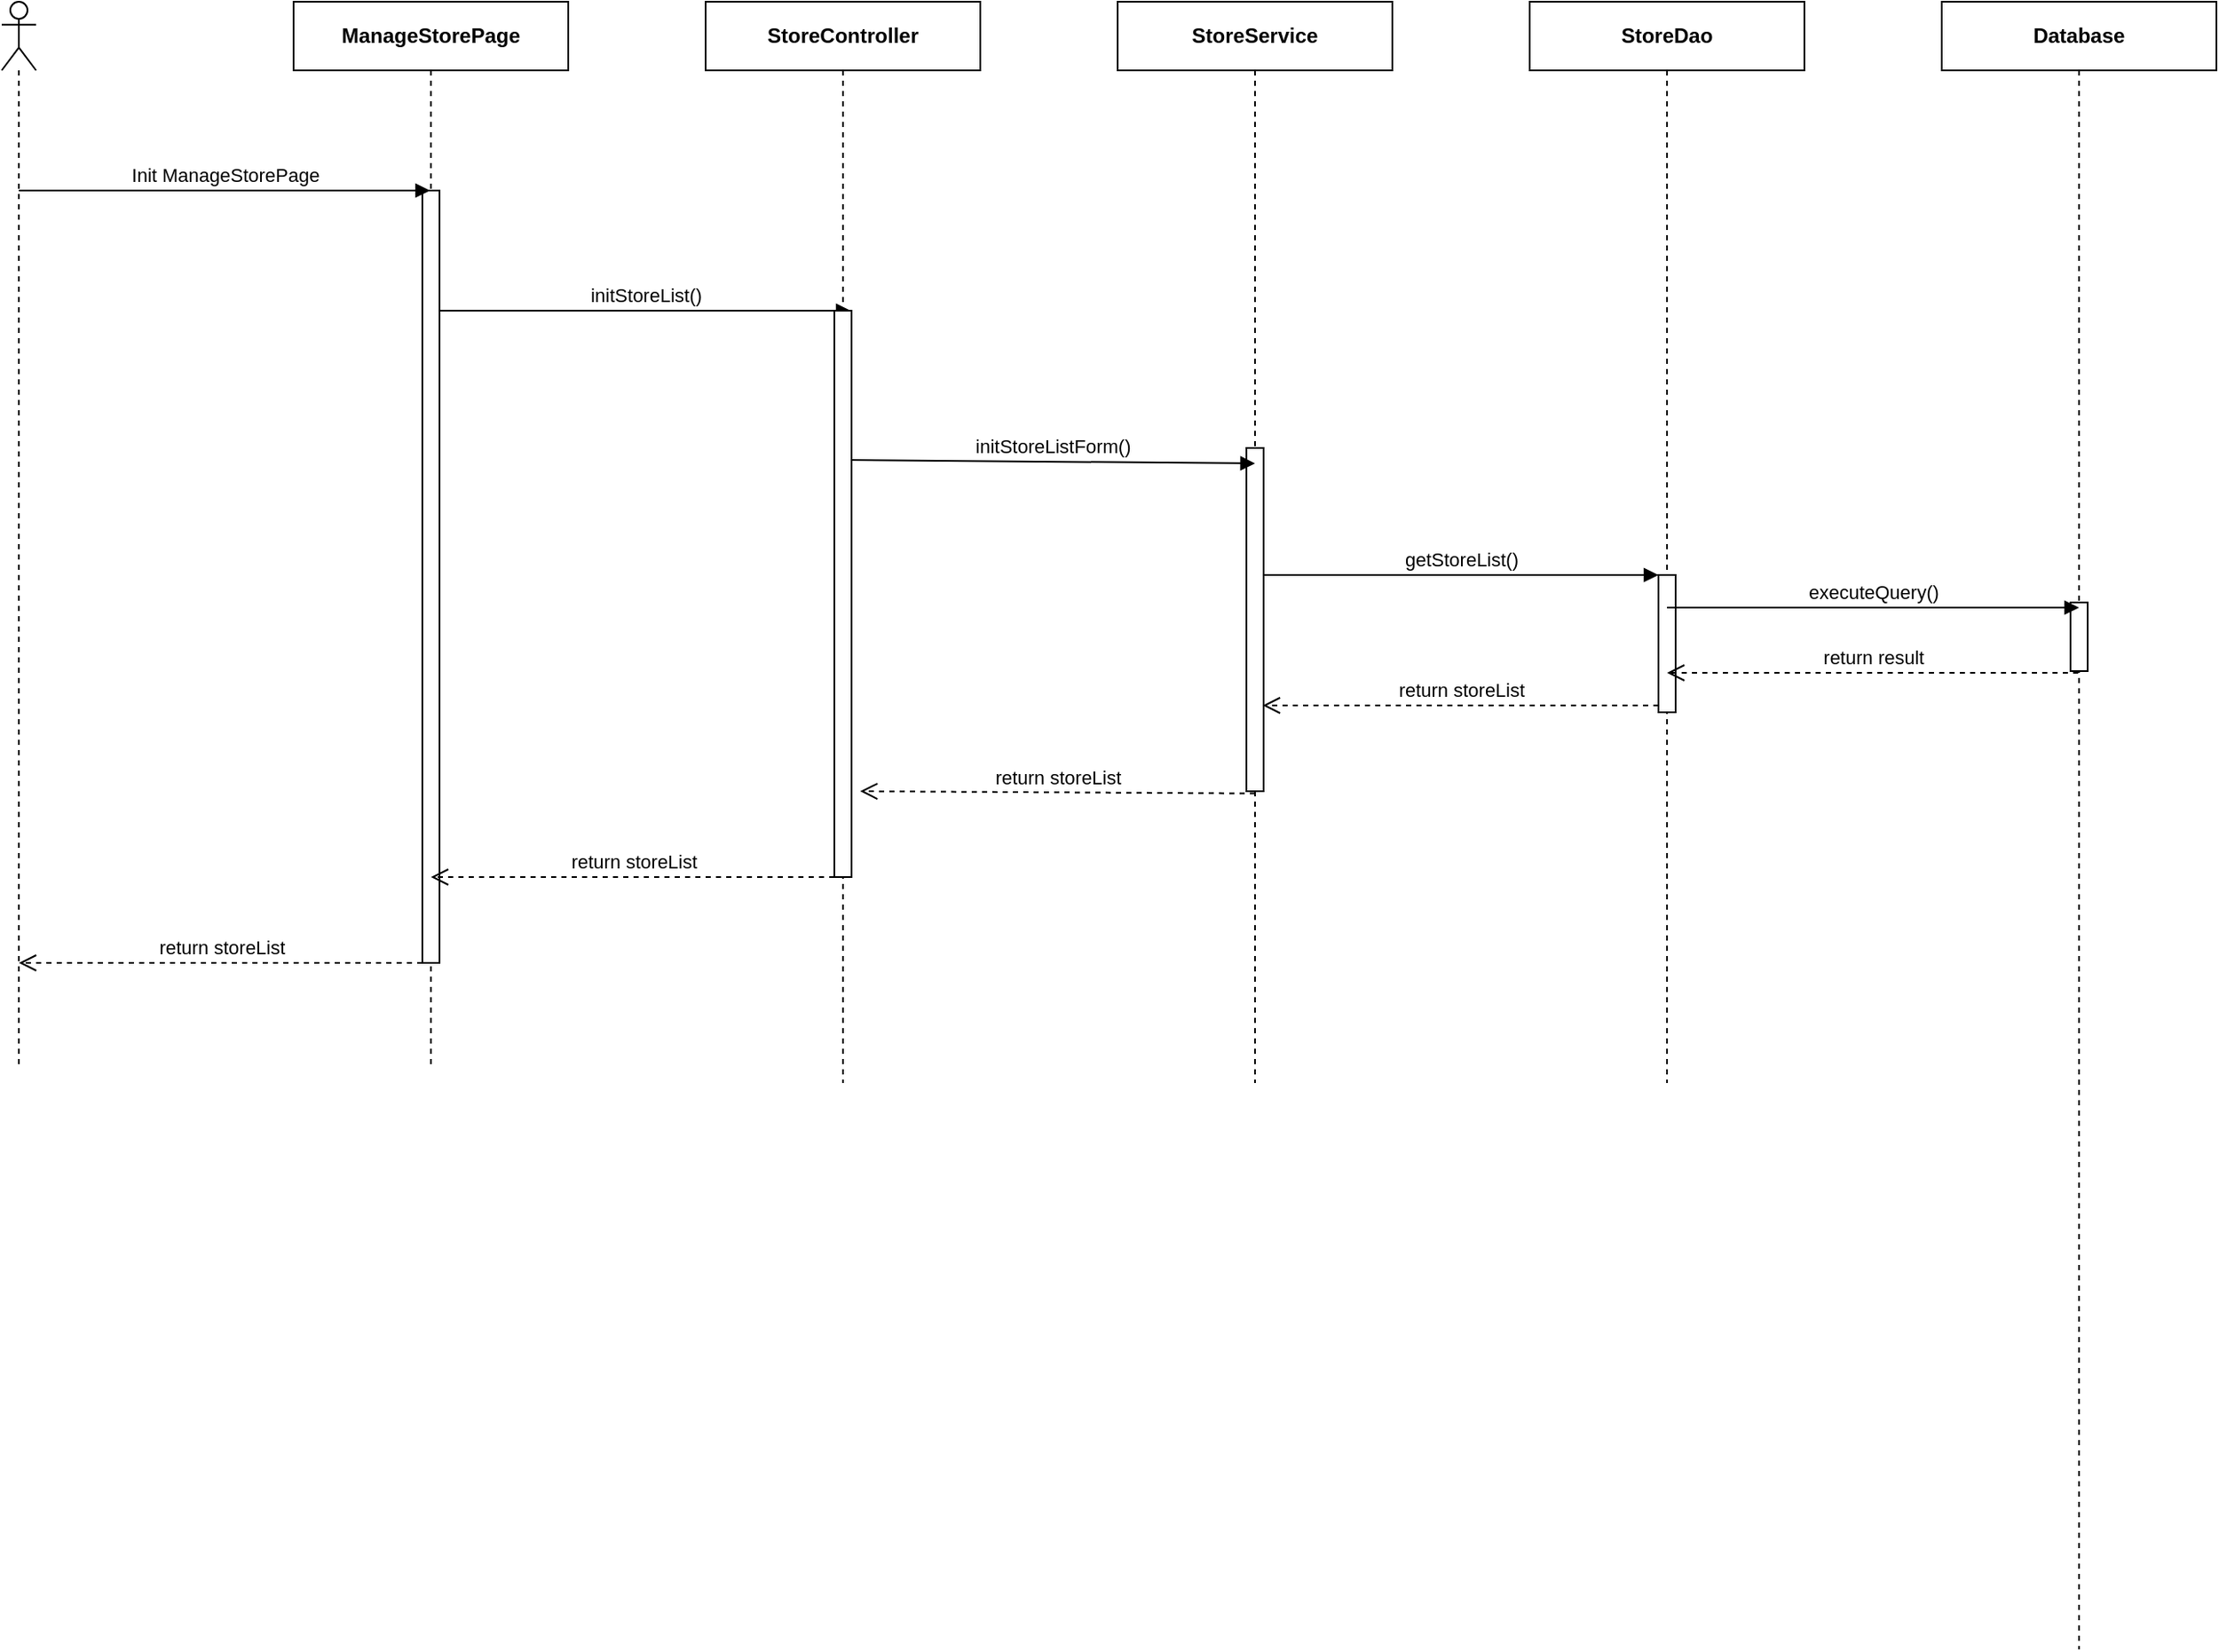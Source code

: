 <mxfile version="14.4.3" type="device" pages="4"><diagram id="wHq_GUpCLwb_WEBsNfPQ" name="Ev01"><mxGraphModel dx="1707" dy="987" grid="1" gridSize="10" guides="1" tooltips="1" connect="1" arrows="1" fold="1" page="1" pageScale="1" pageWidth="850" pageHeight="1100" math="0" shadow="0"><root><mxCell id="0"/><mxCell id="1" parent="0"/><mxCell id="9XQILMA4WKmDtfyLMb0D-38" value="" style="shape=umlLifeline;participant=umlActor;perimeter=lifelinePerimeter;whiteSpace=wrap;html=1;container=1;collapsible=0;recursiveResize=0;verticalAlign=top;spacingTop=36;outlineConnect=0;" parent="1" vertex="1"><mxGeometry x="310" y="80" width="20" height="620" as="geometry"/></mxCell><mxCell id="9XQILMA4WKmDtfyLMb0D-39" value="&lt;b&gt;ManageStorePage&lt;/b&gt;" style="shape=umlLifeline;perimeter=lifelinePerimeter;whiteSpace=wrap;html=1;container=1;collapsible=0;recursiveResize=0;outlineConnect=0;" parent="1" vertex="1"><mxGeometry x="480" y="80" width="160" height="620" as="geometry"/></mxCell><mxCell id="9XQILMA4WKmDtfyLMb0D-40" value="" style="html=1;points=[];perimeter=orthogonalPerimeter;" parent="9XQILMA4WKmDtfyLMb0D-39" vertex="1"><mxGeometry x="75" y="110" width="10" height="450" as="geometry"/></mxCell><mxCell id="9XQILMA4WKmDtfyLMb0D-41" value="&lt;b&gt;StoreDao&lt;/b&gt;" style="shape=umlLifeline;perimeter=lifelinePerimeter;whiteSpace=wrap;html=1;container=1;collapsible=0;recursiveResize=0;outlineConnect=0;" parent="1" vertex="1"><mxGeometry x="1200" y="80" width="160" height="630" as="geometry"/></mxCell><mxCell id="9XQILMA4WKmDtfyLMb0D-85" value="" style="html=1;points=[];perimeter=orthogonalPerimeter;" parent="9XQILMA4WKmDtfyLMb0D-41" vertex="1"><mxGeometry x="75" y="334" width="10" height="80" as="geometry"/></mxCell><mxCell id="9XQILMA4WKmDtfyLMb0D-42" value="&lt;b&gt;StoreService&lt;/b&gt;" style="shape=umlLifeline;perimeter=lifelinePerimeter;whiteSpace=wrap;html=1;container=1;collapsible=0;recursiveResize=0;outlineConnect=0;" parent="1" vertex="1"><mxGeometry x="960" y="80" width="160" height="630" as="geometry"/></mxCell><mxCell id="9XQILMA4WKmDtfyLMb0D-43" value="" style="html=1;points=[];perimeter=orthogonalPerimeter;" parent="9XQILMA4WKmDtfyLMb0D-42" vertex="1"><mxGeometry x="75" y="260" width="10" height="200" as="geometry"/></mxCell><mxCell id="9XQILMA4WKmDtfyLMb0D-47" value="Init ManageStorePage" style="html=1;verticalAlign=bottom;endArrow=block;" parent="1" target="9XQILMA4WKmDtfyLMb0D-39" edge="1"><mxGeometry width="80" relative="1" as="geometry"><mxPoint x="320" y="190" as="sourcePoint"/><mxPoint x="400" y="190" as="targetPoint"/></mxGeometry></mxCell><mxCell id="9XQILMA4WKmDtfyLMb0D-48" value="initStoreList()" style="html=1;verticalAlign=bottom;endArrow=block;" parent="1" edge="1"><mxGeometry width="80" relative="1" as="geometry"><mxPoint x="565" y="260.0" as="sourcePoint"/><mxPoint x="804.5" y="260.0" as="targetPoint"/></mxGeometry></mxCell><mxCell id="9XQILMA4WKmDtfyLMb0D-56" value="initStoreListForm()" style="html=1;verticalAlign=bottom;endArrow=block;" parent="1" edge="1"><mxGeometry relative="1" as="geometry"><mxPoint x="805" y="347.0" as="sourcePoint"/><mxPoint x="1040" y="349" as="targetPoint"/></mxGeometry></mxCell><mxCell id="9XQILMA4WKmDtfyLMb0D-86" value="getStoreList()" style="html=1;verticalAlign=bottom;endArrow=block;entryX=0;entryY=0;" parent="1" target="9XQILMA4WKmDtfyLMb0D-85" edge="1"><mxGeometry relative="1" as="geometry"><mxPoint x="1044.5" y="414" as="sourcePoint"/></mxGeometry></mxCell><mxCell id="9XQILMA4WKmDtfyLMb0D-87" value="return storeList" style="html=1;verticalAlign=bottom;endArrow=open;dashed=1;endSize=8;exitX=0;exitY=0.95;" parent="1" source="9XQILMA4WKmDtfyLMb0D-85" edge="1"><mxGeometry relative="1" as="geometry"><mxPoint x="1044.5" y="490" as="targetPoint"/></mxGeometry></mxCell><mxCell id="WH385wiq3XeeZj-4mPaq-1" value="&lt;b&gt;Database&lt;/b&gt;" style="shape=umlLifeline;perimeter=lifelinePerimeter;whiteSpace=wrap;html=1;container=1;collapsible=0;recursiveResize=0;outlineConnect=0;" parent="1" vertex="1"><mxGeometry x="1440" y="80" width="160" height="960" as="geometry"/></mxCell><mxCell id="WH385wiq3XeeZj-4mPaq-2" value="" style="html=1;points=[];perimeter=orthogonalPerimeter;" parent="WH385wiq3XeeZj-4mPaq-1" vertex="1"><mxGeometry x="75" y="350" width="10" height="40" as="geometry"/></mxCell><mxCell id="WH385wiq3XeeZj-4mPaq-3" value="executeQuery()" style="html=1;verticalAlign=bottom;endArrow=block;" parent="1" edge="1"><mxGeometry relative="1" as="geometry"><mxPoint x="1280" y="433" as="sourcePoint"/><mxPoint x="1520" y="433" as="targetPoint"/></mxGeometry></mxCell><mxCell id="WH385wiq3XeeZj-4mPaq-4" value="return result" style="html=1;verticalAlign=bottom;endArrow=open;dashed=1;endSize=8;" parent="1" source="WH385wiq3XeeZj-4mPaq-1" edge="1"><mxGeometry relative="1" as="geometry"><mxPoint x="1280" y="471" as="targetPoint"/><mxPoint x="1510.5" y="471.0" as="sourcePoint"/></mxGeometry></mxCell><mxCell id="WH385wiq3XeeZj-4mPaq-6" value="return storeList" style="html=1;verticalAlign=bottom;endArrow=open;dashed=1;endSize=8;" parent="1" edge="1"><mxGeometry relative="1" as="geometry"><mxPoint x="810" y="540" as="targetPoint"/><mxPoint x="1040" y="541.29" as="sourcePoint"/></mxGeometry></mxCell><mxCell id="boW8VJkFCoi7KBbxga1j-1" value="return storeList" style="html=1;verticalAlign=bottom;endArrow=open;dashed=1;endSize=8;" parent="1" edge="1"><mxGeometry relative="1" as="geometry"><mxPoint x="795" y="590.0" as="sourcePoint"/><mxPoint x="560" y="590.0" as="targetPoint"/></mxGeometry></mxCell><mxCell id="9XQILMA4WKmDtfyLMb0D-45" value="&lt;b&gt;StoreController&lt;/b&gt;" style="shape=umlLifeline;perimeter=lifelinePerimeter;whiteSpace=wrap;html=1;container=1;collapsible=0;recursiveResize=0;outlineConnect=0;" parent="1" vertex="1"><mxGeometry x="720" y="80" width="160" height="630" as="geometry"/></mxCell><mxCell id="9XQILMA4WKmDtfyLMb0D-46" value="" style="html=1;points=[];perimeter=orthogonalPerimeter;" parent="9XQILMA4WKmDtfyLMb0D-45" vertex="1"><mxGeometry x="75" y="180" width="10" height="330" as="geometry"/></mxCell><mxCell id="SQFRBhagePOQ1--knlnu-1" value="return storeList" style="html=1;verticalAlign=bottom;endArrow=open;dashed=1;endSize=8;" parent="1" edge="1"><mxGeometry relative="1" as="geometry"><mxPoint x="555" y="640.0" as="sourcePoint"/><mxPoint x="320" y="640.0" as="targetPoint"/></mxGeometry></mxCell></root></mxGraphModel></diagram><diagram id="xNmE829zPFjfLz6cjMA8" name="Ev02"><mxGraphModel dx="1707" dy="987" grid="1" gridSize="10" guides="1" tooltips="1" connect="1" arrows="1" fold="1" page="1" pageScale="1" pageWidth="850" pageHeight="1100" math="0" shadow="0"><root><mxCell id="YrnJ8M4rHQbon-d3SkMp-0"/><mxCell id="YrnJ8M4rHQbon-d3SkMp-1" parent="YrnJ8M4rHQbon-d3SkMp-0"/><mxCell id="sQ26h-Pe0SNky6DF2hsJ-0" value="" style="shape=umlLifeline;participant=umlActor;perimeter=lifelinePerimeter;whiteSpace=wrap;html=1;container=1;collapsible=0;recursiveResize=0;verticalAlign=top;spacingTop=36;outlineConnect=0;" parent="YrnJ8M4rHQbon-d3SkMp-1" vertex="1"><mxGeometry x="310" y="80" width="20" height="1020" as="geometry"/></mxCell><mxCell id="sQ26h-Pe0SNky6DF2hsJ-1" value="&lt;b&gt;ManageStorePage&lt;/b&gt;" style="shape=umlLifeline;perimeter=lifelinePerimeter;whiteSpace=wrap;html=1;container=1;collapsible=0;recursiveResize=0;outlineConnect=0;" parent="YrnJ8M4rHQbon-d3SkMp-1" vertex="1"><mxGeometry x="480" y="80" width="160" height="1020" as="geometry"/></mxCell><mxCell id="sQ26h-Pe0SNky6DF2hsJ-2" value="" style="html=1;points=[];perimeter=orthogonalPerimeter;" parent="sQ26h-Pe0SNky6DF2hsJ-1" vertex="1"><mxGeometry x="75" y="110" width="10" height="640" as="geometry"/></mxCell><mxCell id="sQ26h-Pe0SNky6DF2hsJ-3" value="&lt;b&gt;StoreDao&lt;/b&gt;" style="shape=umlLifeline;perimeter=lifelinePerimeter;whiteSpace=wrap;html=1;container=1;collapsible=0;recursiveResize=0;outlineConnect=0;" parent="YrnJ8M4rHQbon-d3SkMp-1" vertex="1"><mxGeometry x="1200" y="80" width="160" height="1020" as="geometry"/></mxCell><mxCell id="sQ26h-Pe0SNky6DF2hsJ-4" value="" style="html=1;points=[];perimeter=orthogonalPerimeter;" parent="sQ26h-Pe0SNky6DF2hsJ-3" vertex="1"><mxGeometry x="75" y="433" width="10" height="80" as="geometry"/></mxCell><mxCell id="sQ26h-Pe0SNky6DF2hsJ-5" value="&lt;b&gt;StoreService&lt;/b&gt;" style="shape=umlLifeline;perimeter=lifelinePerimeter;whiteSpace=wrap;html=1;container=1;collapsible=0;recursiveResize=0;outlineConnect=0;" parent="YrnJ8M4rHQbon-d3SkMp-1" vertex="1"><mxGeometry x="960" y="80" width="160" height="1020" as="geometry"/></mxCell><mxCell id="sQ26h-Pe0SNky6DF2hsJ-6" value="" style="html=1;points=[];perimeter=orthogonalPerimeter;" parent="sQ26h-Pe0SNky6DF2hsJ-5" vertex="1"><mxGeometry x="75" y="359" width="10" height="262" as="geometry"/></mxCell><mxCell id="sQ26h-Pe0SNky6DF2hsJ-7" value="&lt;b&gt;StoreController&lt;/b&gt;" style="shape=umlLifeline;perimeter=lifelinePerimeter;whiteSpace=wrap;html=1;container=1;collapsible=0;recursiveResize=0;outlineConnect=0;" parent="YrnJ8M4rHQbon-d3SkMp-1" vertex="1"><mxGeometry x="720" y="80" width="160" height="1020" as="geometry"/></mxCell><mxCell id="sQ26h-Pe0SNky6DF2hsJ-8" value="" style="html=1;points=[];perimeter=orthogonalPerimeter;" parent="sQ26h-Pe0SNky6DF2hsJ-7" vertex="1"><mxGeometry x="75" y="279" width="10" height="412" as="geometry"/></mxCell><mxCell id="sQ26h-Pe0SNky6DF2hsJ-11" value="Click Button Search" style="html=1;verticalAlign=bottom;endArrow=block;" parent="YrnJ8M4rHQbon-d3SkMp-1" target="sQ26h-Pe0SNky6DF2hsJ-1" edge="1"><mxGeometry width="80" relative="1" as="geometry"><mxPoint x="320" y="190" as="sourcePoint"/><mxPoint x="400" y="190" as="targetPoint"/></mxGeometry></mxCell><mxCell id="sQ26h-Pe0SNky6DF2hsJ-12" value="search&lt;span style=&quot;text-align: left&quot;&gt;Store&lt;/span&gt;(param)" style="html=1;verticalAlign=bottom;endArrow=block;" parent="YrnJ8M4rHQbon-d3SkMp-1" edge="1"><mxGeometry width="80" relative="1" as="geometry"><mxPoint x="565" y="359.0" as="sourcePoint"/><mxPoint x="804.5" y="359.0" as="targetPoint"/></mxGeometry></mxCell><mxCell id="sQ26h-Pe0SNky6DF2hsJ-13" value="search&lt;span style=&quot;text-align: left&quot;&gt;Store&lt;/span&gt;(param)" style="html=1;verticalAlign=bottom;endArrow=block;" parent="YrnJ8M4rHQbon-d3SkMp-1" edge="1"><mxGeometry relative="1" as="geometry"><mxPoint x="805" y="440.0" as="sourcePoint"/><mxPoint x="1040" y="442" as="targetPoint"/></mxGeometry></mxCell><mxCell id="sQ26h-Pe0SNky6DF2hsJ-15" value="return storeList" style="html=1;verticalAlign=bottom;endArrow=open;dashed=1;endSize=8;" parent="YrnJ8M4rHQbon-d3SkMp-1" edge="1"><mxGeometry x="-0.021" relative="1" as="geometry"><mxPoint x="795" y="761.0" as="sourcePoint"/><mxPoint x="560" y="761.0" as="targetPoint"/><mxPoint as="offset"/></mxGeometry></mxCell><mxCell id="sQ26h-Pe0SNky6DF2hsJ-17" value="search&lt;span style=&quot;text-align: left&quot;&gt;Store&lt;/span&gt;(param)" style="html=1;verticalAlign=bottom;endArrow=block;entryX=0;entryY=0;" parent="YrnJ8M4rHQbon-d3SkMp-1" target="sQ26h-Pe0SNky6DF2hsJ-4" edge="1"><mxGeometry relative="1" as="geometry"><mxPoint x="1044.5" y="513" as="sourcePoint"/></mxGeometry></mxCell><mxCell id="sQ26h-Pe0SNky6DF2hsJ-18" value="return storeList" style="html=1;verticalAlign=bottom;endArrow=open;dashed=1;endSize=8;exitX=0;exitY=0.95;" parent="YrnJ8M4rHQbon-d3SkMp-1" source="sQ26h-Pe0SNky6DF2hsJ-4" edge="1"><mxGeometry relative="1" as="geometry"><mxPoint x="1044.5" y="589" as="targetPoint"/></mxGeometry></mxCell><mxCell id="sQ26h-Pe0SNky6DF2hsJ-24" value="" style="html=1;points=[];perimeter=orthogonalPerimeter;" parent="YrnJ8M4rHQbon-d3SkMp-1" vertex="1"><mxGeometry x="560" y="250" width="10" height="40" as="geometry"/></mxCell><mxCell id="sQ26h-Pe0SNky6DF2hsJ-25" value="checkForm()" style="edgeStyle=orthogonalEdgeStyle;html=1;align=left;spacingLeft=2;endArrow=block;rounded=0;entryX=1;entryY=0;" parent="YrnJ8M4rHQbon-d3SkMp-1" target="sQ26h-Pe0SNky6DF2hsJ-24" edge="1"><mxGeometry relative="1" as="geometry"><mxPoint x="565" y="230" as="sourcePoint"/><Array as="points"><mxPoint x="590" y="230"/></Array></mxGeometry></mxCell><mxCell id="ABd8y5h7HuWktybN86do-0" value="&lt;b&gt;Database&lt;/b&gt;" style="shape=umlLifeline;perimeter=lifelinePerimeter;whiteSpace=wrap;html=1;container=1;collapsible=0;recursiveResize=0;outlineConnect=0;" parent="YrnJ8M4rHQbon-d3SkMp-1" vertex="1"><mxGeometry x="1440" y="80" width="160" height="1020" as="geometry"/></mxCell><mxCell id="ABd8y5h7HuWktybN86do-1" value="" style="html=1;points=[];perimeter=orthogonalPerimeter;" parent="ABd8y5h7HuWktybN86do-0" vertex="1"><mxGeometry x="75" y="451" width="10" height="40" as="geometry"/></mxCell><mxCell id="ABd8y5h7HuWktybN86do-2" value="executeQuery()" style="html=1;verticalAlign=bottom;endArrow=block;" parent="YrnJ8M4rHQbon-d3SkMp-1" edge="1"><mxGeometry relative="1" as="geometry"><mxPoint x="1280" y="534" as="sourcePoint"/><mxPoint x="1520" y="534" as="targetPoint"/></mxGeometry></mxCell><mxCell id="obUDDUpchN8RsMKQFKgT-0" value="return result" style="html=1;verticalAlign=bottom;endArrow=open;dashed=1;endSize=8;" parent="YrnJ8M4rHQbon-d3SkMp-1" edge="1"><mxGeometry relative="1" as="geometry"><mxPoint x="1280" y="571" as="targetPoint"/><mxPoint x="1514.5" y="571" as="sourcePoint"/></mxGeometry></mxCell><mxCell id="QVYMBbnZmLVDujNtarnH-8" value="return storeList" style="html=1;verticalAlign=bottom;endArrow=open;dashed=1;endSize=8;" parent="YrnJ8M4rHQbon-d3SkMp-1" edge="1"><mxGeometry relative="1" as="geometry"><mxPoint x="798.5" y="690.29" as="targetPoint"/><mxPoint x="1040" y="690.29" as="sourcePoint"/></mxGeometry></mxCell><mxCell id="CWVoXasjOoEcCN40KmWp-0" value="return storeList" style="html=1;verticalAlign=bottom;endArrow=open;dashed=1;endSize=8;" parent="YrnJ8M4rHQbon-d3SkMp-1" edge="1"><mxGeometry x="-0.021" relative="1" as="geometry"><mxPoint x="555" y="830.0" as="sourcePoint"/><mxPoint x="320" y="830.0" as="targetPoint"/><mxPoint as="offset"/></mxGeometry></mxCell></root></mxGraphModel></diagram><diagram id="liuN8tBjPDXeYAoQYkZP" name="Ev03"><mxGraphModel dx="1024" dy="592" grid="1" gridSize="10" guides="1" tooltips="1" connect="1" arrows="1" fold="1" page="1" pageScale="1" pageWidth="850" pageHeight="1100" math="0" shadow="0"><root><mxCell id="62_XmS3_j5A-q7PGP0yd-0"/><mxCell id="62_XmS3_j5A-q7PGP0yd-1" parent="62_XmS3_j5A-q7PGP0yd-0"/><mxCell id="LZCd8p4bOD--HeQ5prAU-0" value="" style="shape=umlLifeline;participant=umlActor;perimeter=lifelinePerimeter;whiteSpace=wrap;html=1;container=1;collapsible=0;recursiveResize=0;verticalAlign=top;spacingTop=36;outlineConnect=0;" parent="62_XmS3_j5A-q7PGP0yd-1" vertex="1"><mxGeometry x="310" y="80" width="20" height="320" as="geometry"/></mxCell><mxCell id="LZCd8p4bOD--HeQ5prAU-1" value="&lt;b&gt;ManageStorePage&lt;/b&gt;" style="shape=umlLifeline;perimeter=lifelinePerimeter;whiteSpace=wrap;html=1;container=1;collapsible=0;recursiveResize=0;outlineConnect=0;" parent="62_XmS3_j5A-q7PGP0yd-1" vertex="1"><mxGeometry x="480" y="80" width="160" height="320" as="geometry"/></mxCell><mxCell id="LZCd8p4bOD--HeQ5prAU-2" value="" style="html=1;points=[];perimeter=orthogonalPerimeter;" parent="LZCd8p4bOD--HeQ5prAU-1" vertex="1"><mxGeometry x="75" y="110" width="10" height="160" as="geometry"/></mxCell><mxCell id="LZCd8p4bOD--HeQ5prAU-7" value="&lt;b&gt;StoreDetailPage&lt;/b&gt;" style="shape=umlLifeline;perimeter=lifelinePerimeter;whiteSpace=wrap;html=1;container=1;collapsible=0;recursiveResize=0;outlineConnect=0;" parent="62_XmS3_j5A-q7PGP0yd-1" vertex="1"><mxGeometry x="720" y="80" width="160" height="320" as="geometry"/></mxCell><mxCell id="LZCd8p4bOD--HeQ5prAU-11" value="Click Store Item" style="html=1;verticalAlign=bottom;endArrow=block;" parent="62_XmS3_j5A-q7PGP0yd-1" target="LZCd8p4bOD--HeQ5prAU-1" edge="1"><mxGeometry width="80" relative="1" as="geometry"><mxPoint x="320" y="190" as="sourcePoint"/><mxPoint x="400" y="190" as="targetPoint"/></mxGeometry></mxCell><mxCell id="LZCd8p4bOD--HeQ5prAU-32" value="changeScreen(&quot;StoreDetailPage&quot;)" style="html=1;verticalAlign=bottom;endArrow=block;" parent="62_XmS3_j5A-q7PGP0yd-1" target="LZCd8p4bOD--HeQ5prAU-7" edge="1"><mxGeometry width="80" relative="1" as="geometry"><mxPoint x="560" y="340" as="sourcePoint"/><mxPoint x="640" y="340" as="targetPoint"/></mxGeometry></mxCell></root></mxGraphModel></diagram><diagram id="Ncv7W0nCOxS3gFkGrnOp" name="Ev04"><mxGraphModel dx="1024" dy="592" grid="1" gridSize="10" guides="1" tooltips="1" connect="1" arrows="1" fold="1" page="1" pageScale="1" pageWidth="850" pageHeight="1100" math="0" shadow="0"><root><mxCell id="SHGBT4Ei5yr8DM3pIgOG-0"/><mxCell id="SHGBT4Ei5yr8DM3pIgOG-1" parent="SHGBT4Ei5yr8DM3pIgOG-0"/><mxCell id="NgXTSJR4ZkY5dlrVxkMo-0" value="" style="shape=umlLifeline;participant=umlActor;perimeter=lifelinePerimeter;whiteSpace=wrap;html=1;container=1;collapsible=0;recursiveResize=0;verticalAlign=top;spacingTop=36;outlineConnect=0;" parent="SHGBT4Ei5yr8DM3pIgOG-1" vertex="1"><mxGeometry x="310" y="80" width="20" height="280" as="geometry"/></mxCell><mxCell id="NgXTSJR4ZkY5dlrVxkMo-1" value="&lt;b&gt;ManageStorePage&lt;/b&gt;" style="shape=umlLifeline;perimeter=lifelinePerimeter;whiteSpace=wrap;html=1;container=1;collapsible=0;recursiveResize=0;outlineConnect=0;" parent="SHGBT4Ei5yr8DM3pIgOG-1" vertex="1"><mxGeometry x="480" y="80" width="160" height="280" as="geometry"/></mxCell><mxCell id="NgXTSJR4ZkY5dlrVxkMo-2" value="" style="html=1;points=[];perimeter=orthogonalPerimeter;" parent="NgXTSJR4ZkY5dlrVxkMo-1" vertex="1"><mxGeometry x="75" y="110" width="10" height="90" as="geometry"/></mxCell><mxCell id="NgXTSJR4ZkY5dlrVxkMo-3" value="&lt;b&gt;CreateStorePage&lt;/b&gt;" style="shape=umlLifeline;perimeter=lifelinePerimeter;whiteSpace=wrap;html=1;container=1;collapsible=0;recursiveResize=0;outlineConnect=0;" parent="SHGBT4Ei5yr8DM3pIgOG-1" vertex="1"><mxGeometry x="720" y="80" width="160" height="280" as="geometry"/></mxCell><mxCell id="NgXTSJR4ZkY5dlrVxkMo-4" value="Click Button Create" style="html=1;verticalAlign=bottom;endArrow=block;" parent="SHGBT4Ei5yr8DM3pIgOG-1" target="NgXTSJR4ZkY5dlrVxkMo-1" edge="1"><mxGeometry width="80" relative="1" as="geometry"><mxPoint x="320" y="190" as="sourcePoint"/><mxPoint x="400" y="190" as="targetPoint"/></mxGeometry></mxCell><mxCell id="NgXTSJR4ZkY5dlrVxkMo-8" value="changeScreen(&quot;CreateStorePage&quot;)" style="html=1;verticalAlign=bottom;endArrow=block;" parent="SHGBT4Ei5yr8DM3pIgOG-1" edge="1"><mxGeometry width="80" relative="1" as="geometry"><mxPoint x="560" y="280" as="sourcePoint"/><mxPoint x="799.5" y="280" as="targetPoint"/></mxGeometry></mxCell></root></mxGraphModel></diagram></mxfile>